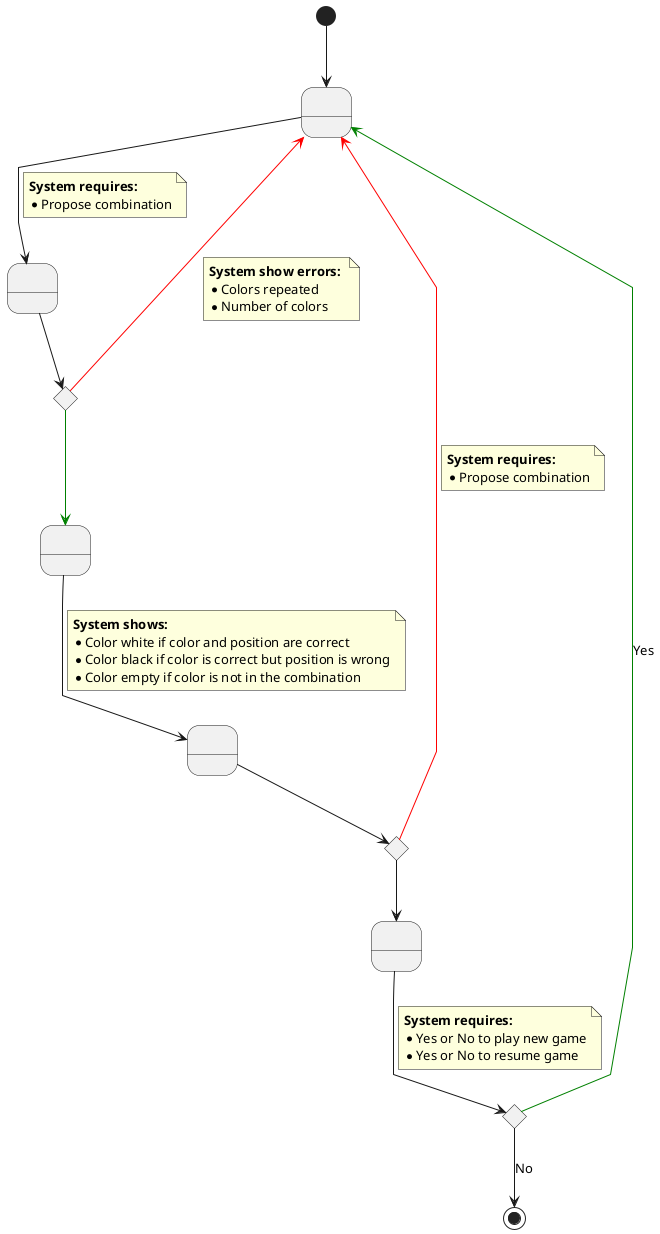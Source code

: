 @startuml
!define EMPTY " "
!define COLOR_RED [#red]
!define COLOR_GREEN [#green]
skinparam linetype polyline

state GS1 as EMPTY
state GS2 as EMPTY
state GS3 as EMPTY
state GS4 as EMPTY
state GS5 as EMPTY

state GC1 <<choice>>
state GC2 <<choice>>
state GC3 <<choice>>

[*] --> GS1
GS1 --> GS2
note on link
    <b>System requires: </b>
    * Propose combination
end note

GS2 --> GC1
GC1 -COLOR_GREEN-> GS3
GC1 -COLOR_RED-> GS1
note on link
    <b>System show errors: </b>
    * Colors repeated
    * Number of colors
end note

GS3 --> GS4
note on link
    <b>System shows: </b>
    * Color white if color and position are correct
    * Color black if color is correct but position is wrong
    * Color empty if color is not in the combination
end note

GS4 --> GC2
GC2 -COLOR_RED-> GS1
note on link
    <b>System requires: </b>
    * Propose combination
end note

GC2 --> GS5
GS5 --> GC3
note on link
    <b>System requires: </b>
    * Yes or No to play new game
    * Yes or No to resume game
end note

GC3 -COLOR_GREEN-> GS1: Yes
GC3 --> [*]: No
@enduml